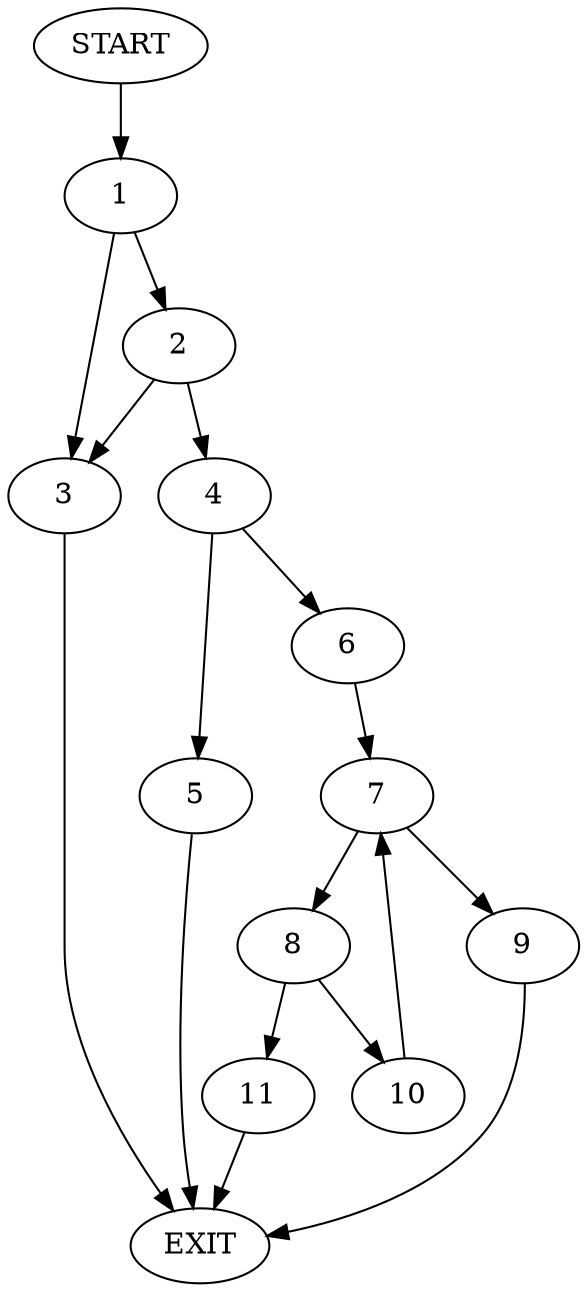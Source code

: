 digraph {
0 [label="START"]
12 [label="EXIT"]
0 -> 1
1 -> 2
1 -> 3
2 -> 4
2 -> 3
3 -> 12
4 -> 5
4 -> 6
6 -> 7
5 -> 12
7 -> 8
7 -> 9
8 -> 10
8 -> 11
9 -> 12
10 -> 7
11 -> 12
}
